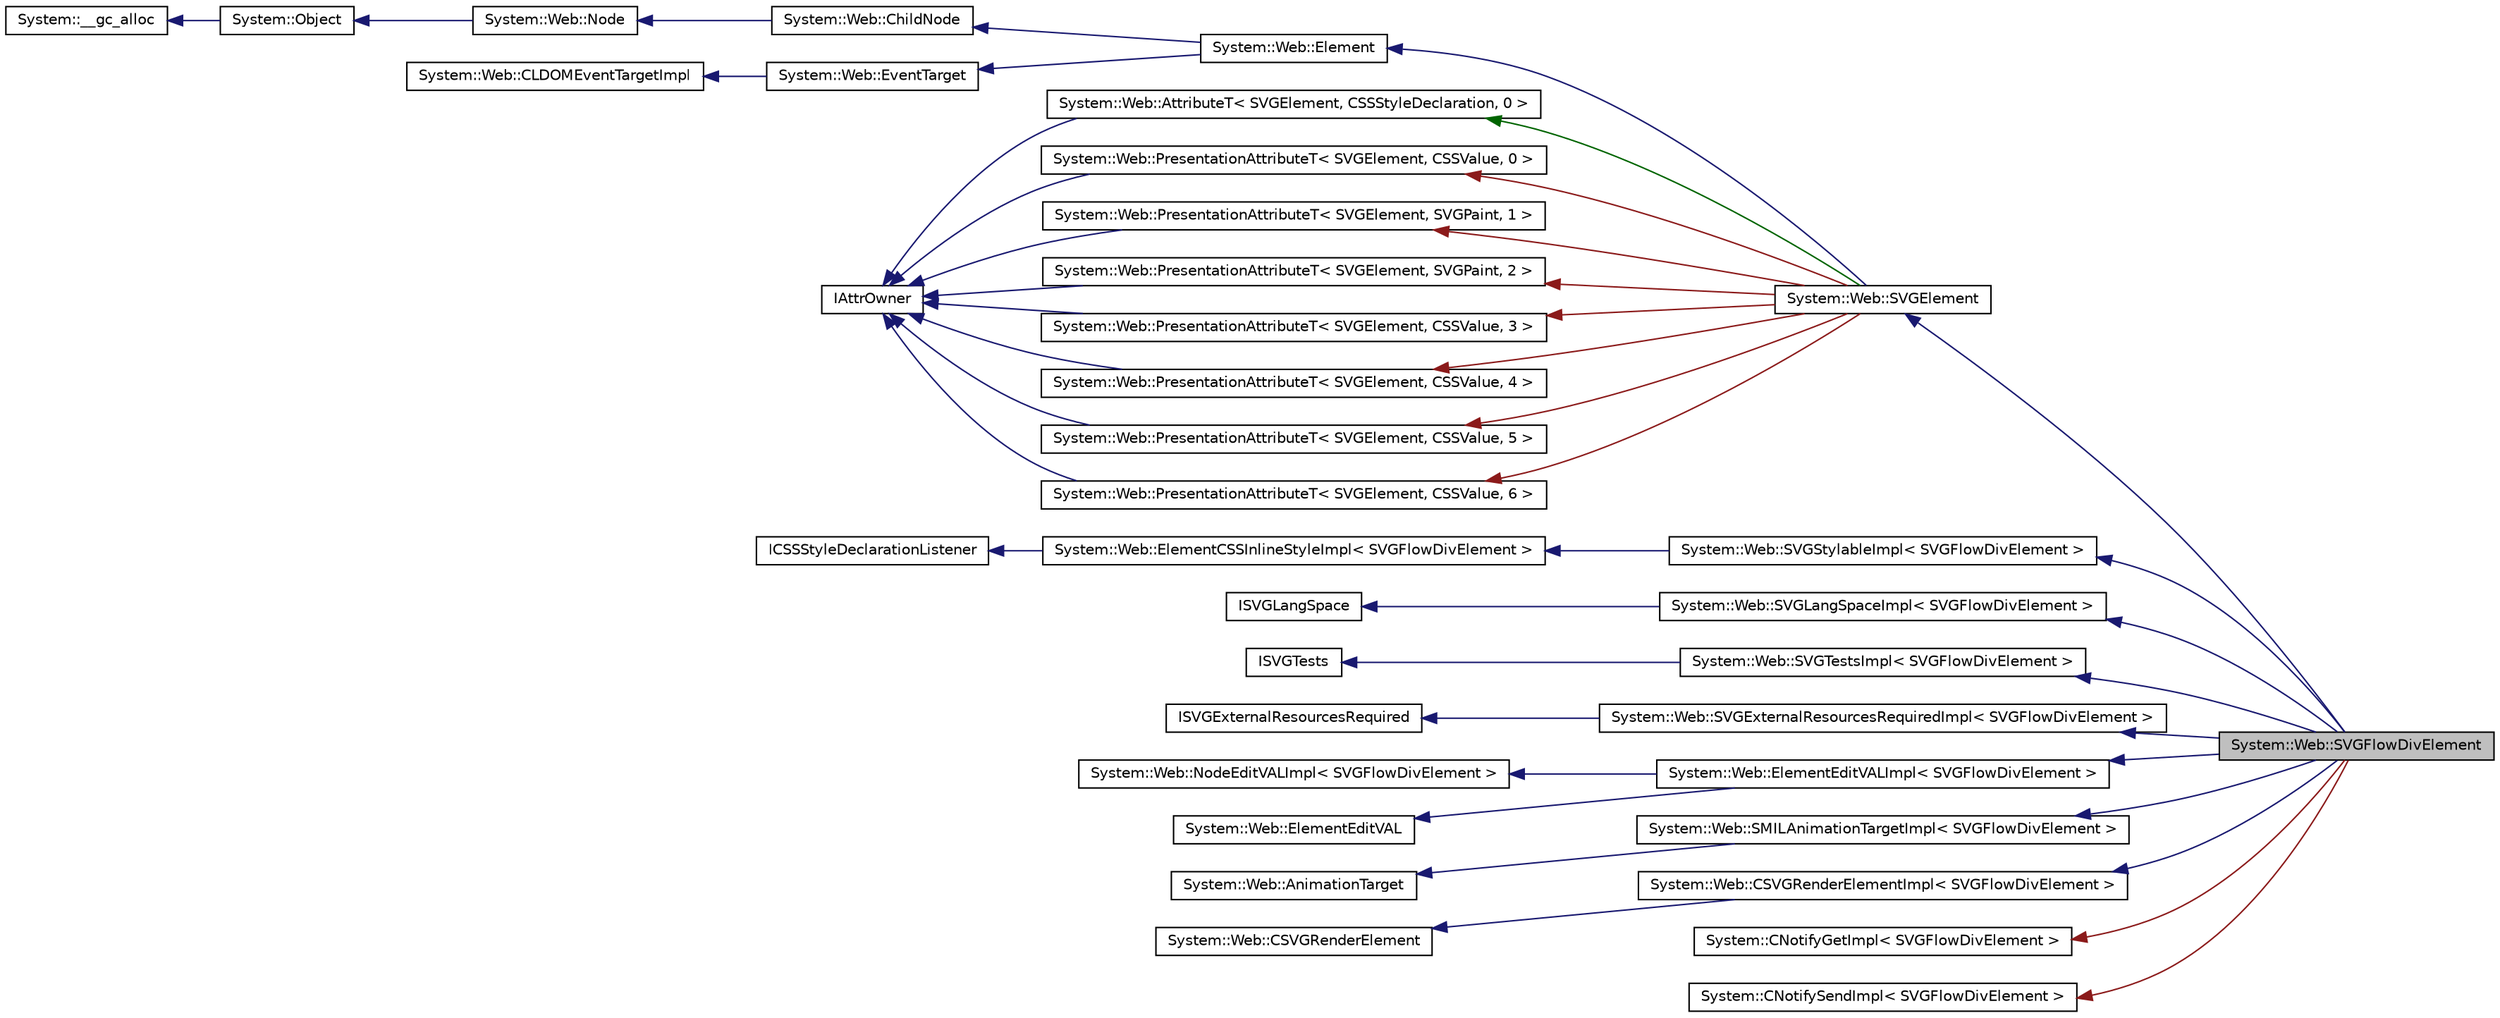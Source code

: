 digraph G
{
  edge [fontname="Helvetica",fontsize="10",labelfontname="Helvetica",labelfontsize="10"];
  node [fontname="Helvetica",fontsize="10",shape=record];
  rankdir="LR";
  Node1 [label="System::Web::SVGFlowDivElement",height=0.2,width=0.4,color="black", fillcolor="grey75", style="filled" fontcolor="black"];
  Node2 -> Node1 [dir="back",color="midnightblue",fontsize="10",style="solid",fontname="Helvetica"];
  Node2 [label="System::Web::SVGElement",height=0.2,width=0.4,color="black", fillcolor="white", style="filled",URL="$class_system_1_1_web_1_1_s_v_g_element.html"];
  Node3 -> Node2 [dir="back",color="midnightblue",fontsize="10",style="solid",fontname="Helvetica"];
  Node3 [label="System::Web::Element",height=0.2,width=0.4,color="black", fillcolor="white", style="filled",URL="$class_system_1_1_web_1_1_element.html"];
  Node4 -> Node3 [dir="back",color="midnightblue",fontsize="10",style="solid",fontname="Helvetica"];
  Node4 [label="System::Web::ChildNode",height=0.2,width=0.4,color="black", fillcolor="white", style="filled",URL="$class_system_1_1_web_1_1_child_node.html"];
  Node5 -> Node4 [dir="back",color="midnightblue",fontsize="10",style="solid",fontname="Helvetica"];
  Node5 [label="System::Web::Node",height=0.2,width=0.4,color="black", fillcolor="white", style="filled",URL="$class_system_1_1_web_1_1_node.html"];
  Node6 -> Node5 [dir="back",color="midnightblue",fontsize="10",style="solid",fontname="Helvetica"];
  Node6 [label="System::Object",height=0.2,width=0.4,color="black", fillcolor="white", style="filled",URL="$class_system_1_1_object.html"];
  Node7 -> Node6 [dir="back",color="midnightblue",fontsize="10",style="solid",fontname="Helvetica"];
  Node7 [label="System::__gc_alloc",height=0.2,width=0.4,color="black", fillcolor="white", style="filled",URL="$class_system_1_1____gc__alloc.html"];
  Node8 -> Node3 [dir="back",color="midnightblue",fontsize="10",style="solid",fontname="Helvetica"];
  Node8 [label="System::Web::EventTarget",height=0.2,width=0.4,color="black", fillcolor="white", style="filled",URL="$class_system_1_1_web_1_1_event_target.html"];
  Node9 -> Node8 [dir="back",color="midnightblue",fontsize="10",style="solid",fontname="Helvetica"];
  Node9 [label="System::Web::CLDOMEventTargetImpl",height=0.2,width=0.4,color="black", fillcolor="white", style="filled",URL="$class_system_1_1_web_1_1_c_l_d_o_m_event_target_impl.html"];
  Node10 -> Node2 [dir="back",color="darkgreen",fontsize="10",style="solid",fontname="Helvetica"];
  Node10 [label="System::Web::AttributeT\< SVGElement, CSSStyleDeclaration, 0 \>",height=0.2,width=0.4,color="black", fillcolor="white", style="filled",URL="$class_system_1_1_web_1_1_attribute_t.html"];
  Node11 -> Node10 [dir="back",color="midnightblue",fontsize="10",style="solid",fontname="Helvetica"];
  Node11 [label="IAttrOwner",height=0.2,width=0.4,color="black", fillcolor="white", style="filled",URL="$class_i_attr_owner.html"];
  Node12 -> Node2 [dir="back",color="firebrick4",fontsize="10",style="solid",fontname="Helvetica"];
  Node12 [label="System::Web::PresentationAttributeT\< SVGElement, CSSValue, 0 \>",height=0.2,width=0.4,color="black", fillcolor="white", style="filled",URL="$class_system_1_1_web_1_1_presentation_attribute_t.html"];
  Node11 -> Node12 [dir="back",color="midnightblue",fontsize="10",style="solid",fontname="Helvetica"];
  Node13 -> Node2 [dir="back",color="firebrick4",fontsize="10",style="solid",fontname="Helvetica"];
  Node13 [label="System::Web::PresentationAttributeT\< SVGElement, SVGPaint, 1 \>",height=0.2,width=0.4,color="black", fillcolor="white", style="filled",URL="$class_system_1_1_web_1_1_presentation_attribute_t.html"];
  Node11 -> Node13 [dir="back",color="midnightblue",fontsize="10",style="solid",fontname="Helvetica"];
  Node14 -> Node2 [dir="back",color="firebrick4",fontsize="10",style="solid",fontname="Helvetica"];
  Node14 [label="System::Web::PresentationAttributeT\< SVGElement, SVGPaint, 2 \>",height=0.2,width=0.4,color="black", fillcolor="white", style="filled",URL="$class_system_1_1_web_1_1_presentation_attribute_t.html"];
  Node11 -> Node14 [dir="back",color="midnightblue",fontsize="10",style="solid",fontname="Helvetica"];
  Node15 -> Node2 [dir="back",color="firebrick4",fontsize="10",style="solid",fontname="Helvetica"];
  Node15 [label="System::Web::PresentationAttributeT\< SVGElement, CSSValue, 3 \>",height=0.2,width=0.4,color="black", fillcolor="white", style="filled",URL="$class_system_1_1_web_1_1_presentation_attribute_t.html"];
  Node11 -> Node15 [dir="back",color="midnightblue",fontsize="10",style="solid",fontname="Helvetica"];
  Node16 -> Node2 [dir="back",color="firebrick4",fontsize="10",style="solid",fontname="Helvetica"];
  Node16 [label="System::Web::PresentationAttributeT\< SVGElement, CSSValue, 4 \>",height=0.2,width=0.4,color="black", fillcolor="white", style="filled",URL="$class_system_1_1_web_1_1_presentation_attribute_t.html"];
  Node11 -> Node16 [dir="back",color="midnightblue",fontsize="10",style="solid",fontname="Helvetica"];
  Node17 -> Node2 [dir="back",color="firebrick4",fontsize="10",style="solid",fontname="Helvetica"];
  Node17 [label="System::Web::PresentationAttributeT\< SVGElement, CSSValue, 5 \>",height=0.2,width=0.4,color="black", fillcolor="white", style="filled",URL="$class_system_1_1_web_1_1_presentation_attribute_t.html"];
  Node11 -> Node17 [dir="back",color="midnightblue",fontsize="10",style="solid",fontname="Helvetica"];
  Node18 -> Node2 [dir="back",color="firebrick4",fontsize="10",style="solid",fontname="Helvetica"];
  Node18 [label="System::Web::PresentationAttributeT\< SVGElement, CSSValue, 6 \>",height=0.2,width=0.4,color="black", fillcolor="white", style="filled",URL="$class_system_1_1_web_1_1_presentation_attribute_t.html"];
  Node11 -> Node18 [dir="back",color="midnightblue",fontsize="10",style="solid",fontname="Helvetica"];
  Node19 -> Node1 [dir="back",color="midnightblue",fontsize="10",style="solid",fontname="Helvetica"];
  Node19 [label="System::Web::SVGStylableImpl\< SVGFlowDivElement \>",height=0.2,width=0.4,color="black", fillcolor="white", style="filled",URL="$class_system_1_1_web_1_1_s_v_g_stylable_impl.html"];
  Node20 -> Node19 [dir="back",color="midnightblue",fontsize="10",style="solid",fontname="Helvetica"];
  Node20 [label="System::Web::ElementCSSInlineStyleImpl\< SVGFlowDivElement \>",height=0.2,width=0.4,color="black", fillcolor="white", style="filled",URL="$class_system_1_1_web_1_1_element_c_s_s_inline_style_impl.html"];
  Node21 -> Node20 [dir="back",color="midnightblue",fontsize="10",style="solid",fontname="Helvetica"];
  Node21 [label="ICSSStyleDeclarationListener",height=0.2,width=0.4,color="black", fillcolor="white", style="filled",URL="$class_i_c_s_s_style_declaration_listener.html"];
  Node22 -> Node1 [dir="back",color="midnightblue",fontsize="10",style="solid",fontname="Helvetica"];
  Node22 [label="System::Web::SVGLangSpaceImpl\< SVGFlowDivElement \>",height=0.2,width=0.4,color="black", fillcolor="white", style="filled",URL="$class_system_1_1_web_1_1_s_v_g_lang_space_impl.html"];
  Node23 -> Node22 [dir="back",color="midnightblue",fontsize="10",style="solid",fontname="Helvetica"];
  Node23 [label="ISVGLangSpace",height=0.2,width=0.4,color="black", fillcolor="white", style="filled",URL="$class_i_s_v_g_lang_space.html"];
  Node24 -> Node1 [dir="back",color="midnightblue",fontsize="10",style="solid",fontname="Helvetica"];
  Node24 [label="System::Web::SVGTestsImpl\< SVGFlowDivElement \>",height=0.2,width=0.4,color="black", fillcolor="white", style="filled",URL="$class_system_1_1_web_1_1_s_v_g_tests_impl.html"];
  Node25 -> Node24 [dir="back",color="midnightblue",fontsize="10",style="solid",fontname="Helvetica"];
  Node25 [label="ISVGTests",height=0.2,width=0.4,color="black", fillcolor="white", style="filled",URL="$class_i_s_v_g_tests.html"];
  Node26 -> Node1 [dir="back",color="midnightblue",fontsize="10",style="solid",fontname="Helvetica"];
  Node26 [label="System::Web::SVGExternalResourcesRequiredImpl\< SVGFlowDivElement \>",height=0.2,width=0.4,color="black", fillcolor="white", style="filled",URL="$class_system_1_1_web_1_1_s_v_g_external_resources_required_impl.html"];
  Node27 -> Node26 [dir="back",color="midnightblue",fontsize="10",style="solid",fontname="Helvetica"];
  Node27 [label="ISVGExternalResourcesRequired",height=0.2,width=0.4,color="black", fillcolor="white", style="filled",URL="$class_i_s_v_g_external_resources_required.html"];
  Node28 -> Node1 [dir="back",color="midnightblue",fontsize="10",style="solid",fontname="Helvetica"];
  Node28 [label="System::Web::ElementEditVALImpl\< SVGFlowDivElement \>",height=0.2,width=0.4,color="black", fillcolor="white", style="filled",URL="$class_system_1_1_web_1_1_element_edit_v_a_l_impl.html"];
  Node29 -> Node28 [dir="back",color="midnightblue",fontsize="10",style="solid",fontname="Helvetica"];
  Node29 [label="System::Web::NodeEditVALImpl\< SVGFlowDivElement \>",height=0.2,width=0.4,color="black", fillcolor="white", style="filled",URL="$class_system_1_1_web_1_1_node_edit_v_a_l_impl.html"];
  Node30 -> Node28 [dir="back",color="midnightblue",fontsize="10",style="solid",fontname="Helvetica"];
  Node30 [label="System::Web::ElementEditVAL",height=0.2,width=0.4,color="black", fillcolor="white", style="filled",URL="$class_system_1_1_web_1_1_element_edit_v_a_l.html"];
  Node31 -> Node1 [dir="back",color="midnightblue",fontsize="10",style="solid",fontname="Helvetica"];
  Node31 [label="System::Web::SMILAnimationTargetImpl\< SVGFlowDivElement \>",height=0.2,width=0.4,color="black", fillcolor="white", style="filled",URL="$class_system_1_1_web_1_1_s_m_i_l_animation_target_impl.html"];
  Node32 -> Node31 [dir="back",color="midnightblue",fontsize="10",style="solid",fontname="Helvetica"];
  Node32 [label="System::Web::AnimationTarget",height=0.2,width=0.4,color="black", fillcolor="white", style="filled",URL="$class_system_1_1_web_1_1_animation_target.html"];
  Node33 -> Node1 [dir="back",color="midnightblue",fontsize="10",style="solid",fontname="Helvetica"];
  Node33 [label="System::Web::CSVGRenderElementImpl\< SVGFlowDivElement \>",height=0.2,width=0.4,color="black", fillcolor="white", style="filled",URL="$class_system_1_1_web_1_1_c_s_v_g_render_element_impl.html"];
  Node34 -> Node33 [dir="back",color="midnightblue",fontsize="10",style="solid",fontname="Helvetica"];
  Node34 [label="System::Web::CSVGRenderElement",height=0.2,width=0.4,color="black", fillcolor="white", style="filled",URL="$class_system_1_1_web_1_1_c_s_v_g_render_element.html"];
  Node35 -> Node1 [dir="back",color="firebrick4",fontsize="10",style="solid",fontname="Helvetica"];
  Node35 [label="System::CNotifyGetImpl\< SVGFlowDivElement \>",height=0.2,width=0.4,color="black", fillcolor="white", style="filled",URL="$class_system_1_1_c_notify_get_impl.html"];
  Node36 -> Node1 [dir="back",color="firebrick4",fontsize="10",style="solid",fontname="Helvetica"];
  Node36 [label="System::CNotifySendImpl\< SVGFlowDivElement \>",height=0.2,width=0.4,color="black", fillcolor="white", style="filled",URL="$class_system_1_1_c_notify_send_impl.html"];
}
